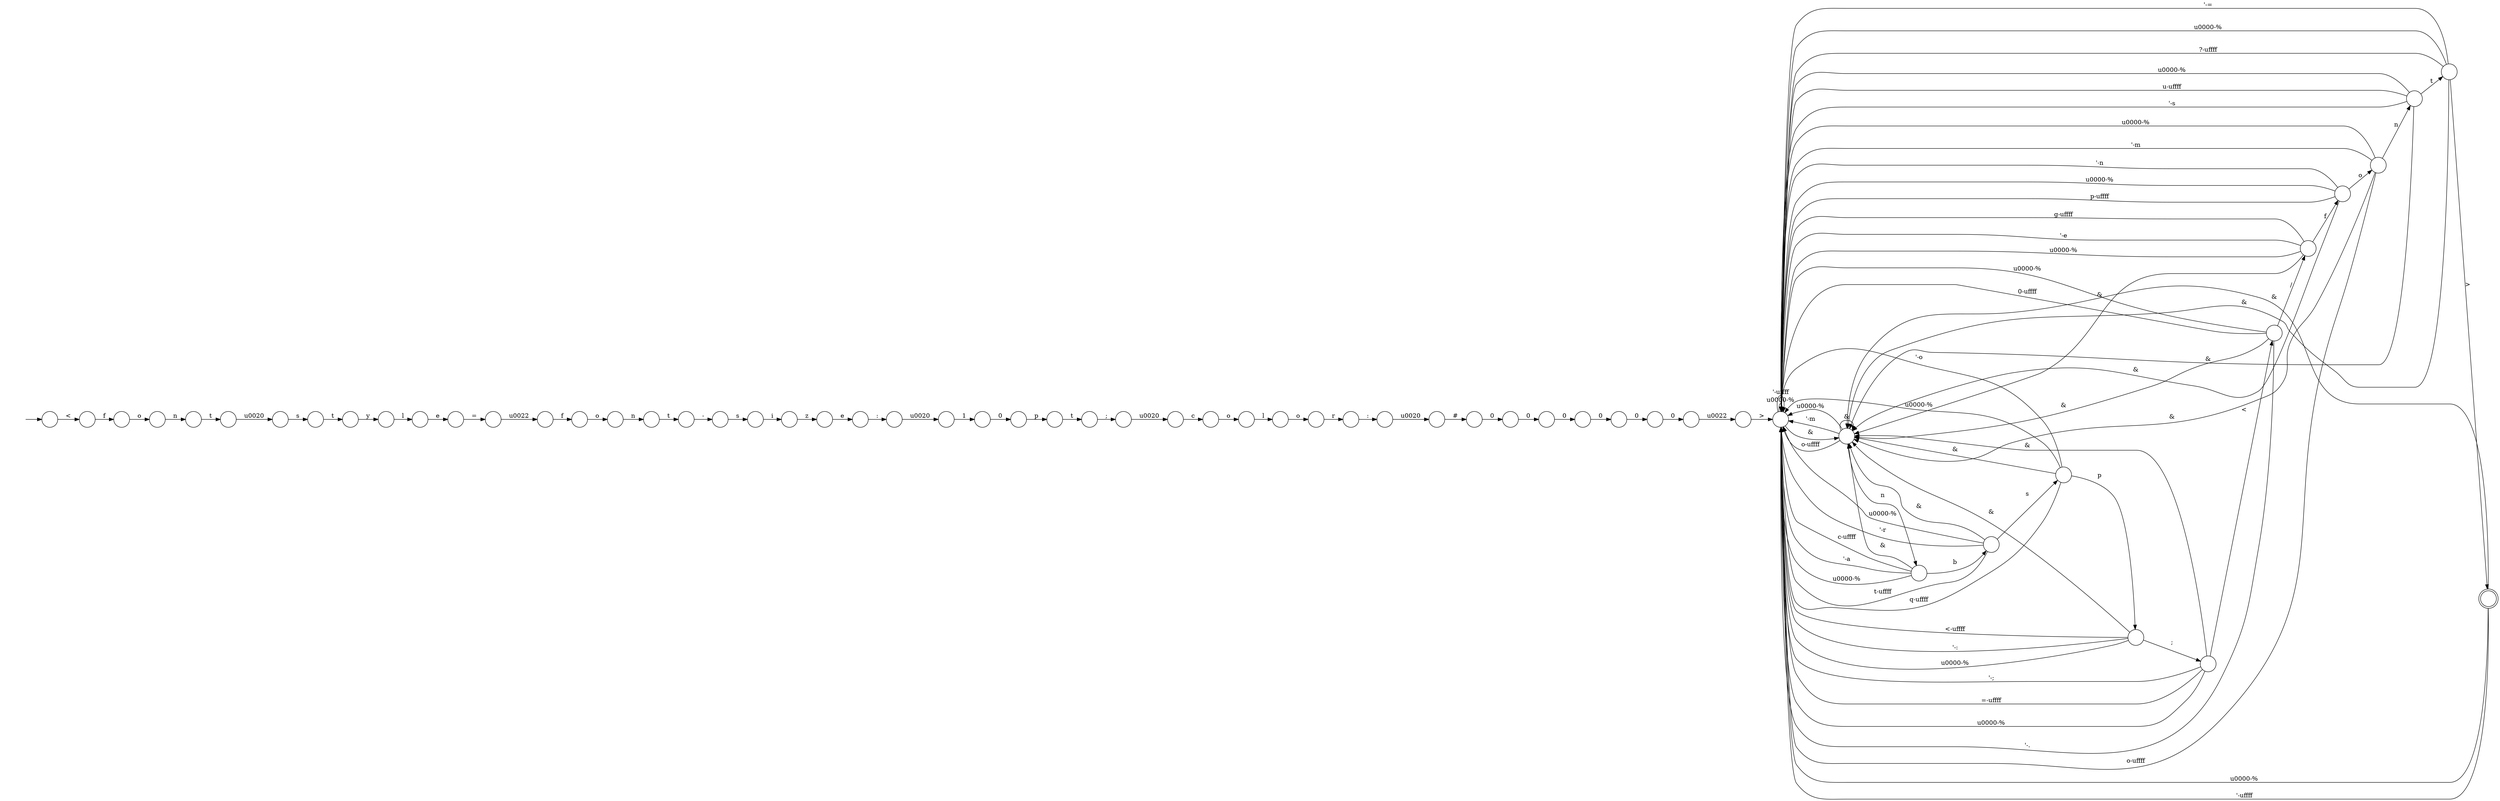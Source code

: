 digraph Automaton {
  rankdir = LR;
  0 [shape=circle,label=""];
  0 -> 35 [label="-"]
  1 [shape=circle,label=""];
  1 -> 23 [label="n"]
  2 [shape=circle,label=""];
  2 -> 55 [label="/"]
  2 -> 53 [label="&"]
  2 -> 22 [label="'-."]
  2 -> 22 [label="\u0000-%"]
  2 -> 22 [label="0-\uffff"]
  3 [shape=circle,label=""];
  3 -> 56 [label="n"]
  4 [shape=circle,label=""];
  4 -> 50 [label="t"]
  5 [shape=circle,label=""];
  5 -> 3 [label="o"]
  6 [shape=circle,label=""];
  6 -> 41 [label="s"]
  7 [shape=circle,label=""];
  7 -> 37 [label="0"]
  8 [shape=circle,label=""];
  8 -> 32 [label="#"]
  9 [shape=circle,label=""];
  9 -> 15 [label="z"]
  10 [shape=circle,label=""];
  10 -> 17 [label="\u0022"]
  11 [shape=circle,label=""];
  11 -> 8 [label="\u0020"]
  12 [shape=circle,label=""];
  12 -> 22 [label=">"]
  13 [shape=circle,label=""];
  13 -> 53 [label="&"]
  13 -> 40 [label="t"]
  13 -> 22 [label="\u0000-%"]
  13 -> 22 [label="u-\uffff"]
  13 -> 22 [label="'-s"]
  14 [shape=circle,label=""];
  14 -> 18 [label="1"]
  15 [shape=circle,label=""];
  15 -> 39 [label="e"]
  16 [shape=circle,label=""];
  16 -> 5 [label="f"]
  17 [shape=circle,label=""];
  17 -> 30 [label="f"]
  18 [shape=circle,label=""];
  18 -> 54 [label="0"]
  19 [shape=circle,label=""];
  19 -> 13 [label="n"]
  19 -> 53 [label="&"]
  19 -> 22 [label="o-\uffff"]
  19 -> 22 [label="\u0000-%"]
  19 -> 22 [label="'-m"]
  20 [shape=circle,label=""];
  20 -> 6 [label="\u0020"]
  21 [shape=circle,label=""];
  21 -> 47 [label="c"]
  22 [shape=circle,label=""];
  22 -> 53 [label="&"]
  22 -> 22 [label="\u0000-%"]
  22 -> 22 [label="'-\uffff"]
  23 [shape=circle,label=""];
  23 -> 0 [label="t"]
  24 [shape=circle,label=""];
  24 -> 22 [label="p-\uffff"]
  24 -> 22 [label="'-n"]
  24 -> 53 [label="&"]
  24 -> 22 [label="\u0000-%"]
  24 -> 19 [label="o"]
  25 [shape=doublecircle,label=""];
  25 -> 53 [label="&"]
  25 -> 22 [label="\u0000-%"]
  25 -> 22 [label="'-\uffff"]
  26 [shape=circle,label=""];
  26 -> 59 [label="y"]
  27 [shape=circle,label=""];
  27 -> 22 [label="q-\uffff"]
  27 -> 22 [label="'-o"]
  27 -> 53 [label="&"]
  27 -> 34 [label="p"]
  27 -> 22 [label="\u0000-%"]
  28 [shape=circle,label=""];
  initial [shape=plaintext,label=""];
  initial -> 28
  28 -> 16 [label="<"]
  29 [shape=circle,label=""];
  29 -> 22 [label="'-;"]
  29 -> 22 [label="=-\uffff"]
  29 -> 53 [label="&"]
  29 -> 22 [label="\u0000-%"]
  29 -> 2 [label="<"]
  30 [shape=circle,label=""];
  30 -> 1 [label="o"]
  31 [shape=circle,label=""];
  31 -> 58 [label="o"]
  32 [shape=circle,label=""];
  32 -> 52 [label="0"]
  33 [shape=circle,label=""];
  33 -> 53 [label="&"]
  33 -> 22 [label="'-a"]
  33 -> 44 [label="b"]
  33 -> 22 [label="\u0000-%"]
  33 -> 22 [label="c-\uffff"]
  34 [shape=circle,label=""];
  34 -> 22 [label="<-\uffff"]
  34 -> 22 [label="'-:"]
  34 -> 53 [label="&"]
  34 -> 29 [label=";"]
  34 -> 22 [label="\u0000-%"]
  35 [shape=circle,label=""];
  35 -> 43 [label="s"]
  36 [shape=circle,label=""];
  36 -> 11 [label=":"]
  37 [shape=circle,label=""];
  37 -> 42 [label="0"]
  38 [shape=circle,label=""];
  38 -> 31 [label="l"]
  39 [shape=circle,label=""];
  39 -> 45 [label=":"]
  40 [shape=circle,label=""];
  40 -> 53 [label="&"]
  40 -> 25 [label=">"]
  40 -> 22 [label="'-="]
  40 -> 22 [label="\u0000-%"]
  40 -> 22 [label="?-\uffff"]
  41 [shape=circle,label=""];
  41 -> 26 [label="t"]
  42 [shape=circle,label=""];
  42 -> 12 [label="\u0022"]
  43 [shape=circle,label=""];
  43 -> 9 [label="i"]
  44 [shape=circle,label=""];
  44 -> 53 [label="&"]
  44 -> 27 [label="s"]
  44 -> 22 [label="t-\uffff"]
  44 -> 22 [label="\u0000-%"]
  44 -> 22 [label="'-r"]
  45 [shape=circle,label=""];
  45 -> 14 [label="\u0020"]
  46 [shape=circle,label=""];
  46 -> 7 [label="0"]
  47 [shape=circle,label=""];
  47 -> 38 [label="o"]
  48 [shape=circle,label=""];
  48 -> 10 [label="="]
  49 [shape=circle,label=""];
  49 -> 21 [label="\u0020"]
  50 [shape=circle,label=""];
  50 -> 49 [label=";"]
  51 [shape=circle,label=""];
  51 -> 46 [label="0"]
  52 [shape=circle,label=""];
  52 -> 51 [label="0"]
  53 [shape=circle,label=""];
  53 -> 33 [label="n"]
  53 -> 53 [label="&"]
  53 -> 22 [label="o-\uffff"]
  53 -> 22 [label="\u0000-%"]
  53 -> 22 [label="'-m"]
  54 [shape=circle,label=""];
  54 -> 4 [label="p"]
  55 [shape=circle,label=""];
  55 -> 24 [label="f"]
  55 -> 53 [label="&"]
  55 -> 22 [label="g-\uffff"]
  55 -> 22 [label="'-e"]
  55 -> 22 [label="\u0000-%"]
  56 [shape=circle,label=""];
  56 -> 20 [label="t"]
  57 [shape=circle,label=""];
  57 -> 48 [label="e"]
  58 [shape=circle,label=""];
  58 -> 36 [label="r"]
  59 [shape=circle,label=""];
  59 -> 57 [label="l"]
}

